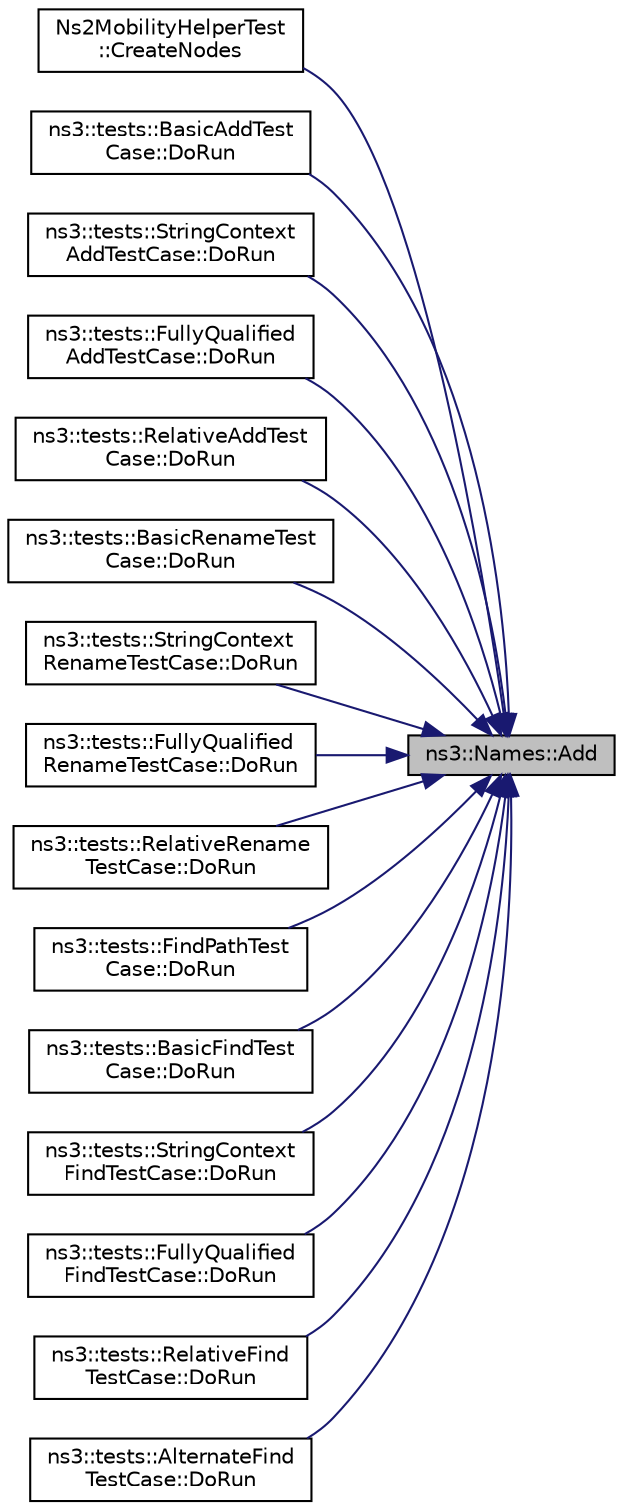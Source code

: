 digraph "ns3::Names::Add"
{
 // LATEX_PDF_SIZE
  edge [fontname="Helvetica",fontsize="10",labelfontname="Helvetica",labelfontsize="10"];
  node [fontname="Helvetica",fontsize="10",shape=record];
  rankdir="RL";
  Node1 [label="ns3::Names::Add",height=0.2,width=0.4,color="black", fillcolor="grey75", style="filled", fontcolor="black",tooltip="Add the association between the string \"name\" and the Ptr<Object> obj."];
  Node1 -> Node2 [dir="back",color="midnightblue",fontsize="10",style="solid",fontname="Helvetica"];
  Node2 [label="Ns2MobilityHelperTest\l::CreateNodes",height=0.2,width=0.4,color="black", fillcolor="white", style="filled",URL="$class_ns2_mobility_helper_test.html#a7246bcc36ef8d9e61e45fabaae5ae47a",tooltip="Create and name nodes."];
  Node1 -> Node3 [dir="back",color="midnightblue",fontsize="10",style="solid",fontname="Helvetica"];
  Node3 [label="ns3::tests::BasicAddTest\lCase::DoRun",height=0.2,width=0.4,color="black", fillcolor="white", style="filled",URL="$classns3_1_1tests_1_1_basic_add_test_case.html#a601227d68988a21ef909966108f7e78d",tooltip="Implementation to actually run this TestCase."];
  Node1 -> Node4 [dir="back",color="midnightblue",fontsize="10",style="solid",fontname="Helvetica"];
  Node4 [label="ns3::tests::StringContext\lAddTestCase::DoRun",height=0.2,width=0.4,color="black", fillcolor="white", style="filled",URL="$classns3_1_1tests_1_1_string_context_add_test_case.html#a6b9f3412ccf57e4739bb7c0ecf041e62",tooltip="Implementation to actually run this TestCase."];
  Node1 -> Node5 [dir="back",color="midnightblue",fontsize="10",style="solid",fontname="Helvetica"];
  Node5 [label="ns3::tests::FullyQualified\lAddTestCase::DoRun",height=0.2,width=0.4,color="black", fillcolor="white", style="filled",URL="$classns3_1_1tests_1_1_fully_qualified_add_test_case.html#a0a4d78803170c87ba439a1886f916b97",tooltip="Implementation to actually run this TestCase."];
  Node1 -> Node6 [dir="back",color="midnightblue",fontsize="10",style="solid",fontname="Helvetica"];
  Node6 [label="ns3::tests::RelativeAddTest\lCase::DoRun",height=0.2,width=0.4,color="black", fillcolor="white", style="filled",URL="$classns3_1_1tests_1_1_relative_add_test_case.html#ad2dc07df2f8c972c1757eae5be08948f",tooltip="Implementation to actually run this TestCase."];
  Node1 -> Node7 [dir="back",color="midnightblue",fontsize="10",style="solid",fontname="Helvetica"];
  Node7 [label="ns3::tests::BasicRenameTest\lCase::DoRun",height=0.2,width=0.4,color="black", fillcolor="white", style="filled",URL="$classns3_1_1tests_1_1_basic_rename_test_case.html#a5d979af403a3318eae1a4d34f43e20eb",tooltip="Implementation to actually run this TestCase."];
  Node1 -> Node8 [dir="back",color="midnightblue",fontsize="10",style="solid",fontname="Helvetica"];
  Node8 [label="ns3::tests::StringContext\lRenameTestCase::DoRun",height=0.2,width=0.4,color="black", fillcolor="white", style="filled",URL="$classns3_1_1tests_1_1_string_context_rename_test_case.html#a68e3488855ade7e26d7b3262c4dcfe04",tooltip="Implementation to actually run this TestCase."];
  Node1 -> Node9 [dir="back",color="midnightblue",fontsize="10",style="solid",fontname="Helvetica"];
  Node9 [label="ns3::tests::FullyQualified\lRenameTestCase::DoRun",height=0.2,width=0.4,color="black", fillcolor="white", style="filled",URL="$classns3_1_1tests_1_1_fully_qualified_rename_test_case.html#ac769891e81e6a11a98e6b32d7403c039",tooltip="Implementation to actually run this TestCase."];
  Node1 -> Node10 [dir="back",color="midnightblue",fontsize="10",style="solid",fontname="Helvetica"];
  Node10 [label="ns3::tests::RelativeRename\lTestCase::DoRun",height=0.2,width=0.4,color="black", fillcolor="white", style="filled",URL="$classns3_1_1tests_1_1_relative_rename_test_case.html#a21859b9f11e1424d981f50c1b3c3a343",tooltip="Implementation to actually run this TestCase."];
  Node1 -> Node11 [dir="back",color="midnightblue",fontsize="10",style="solid",fontname="Helvetica"];
  Node11 [label="ns3::tests::FindPathTest\lCase::DoRun",height=0.2,width=0.4,color="black", fillcolor="white", style="filled",URL="$classns3_1_1tests_1_1_find_path_test_case.html#a8288f2afbe6014671ecc3dcd45b599b9",tooltip="Implementation to actually run this TestCase."];
  Node1 -> Node12 [dir="back",color="midnightblue",fontsize="10",style="solid",fontname="Helvetica"];
  Node12 [label="ns3::tests::BasicFindTest\lCase::DoRun",height=0.2,width=0.4,color="black", fillcolor="white", style="filled",URL="$classns3_1_1tests_1_1_basic_find_test_case.html#a65f759c4ca6be1b23f2897cf04135ded",tooltip="Implementation to actually run this TestCase."];
  Node1 -> Node13 [dir="back",color="midnightblue",fontsize="10",style="solid",fontname="Helvetica"];
  Node13 [label="ns3::tests::StringContext\lFindTestCase::DoRun",height=0.2,width=0.4,color="black", fillcolor="white", style="filled",URL="$classns3_1_1tests_1_1_string_context_find_test_case.html#a50f04086769b492c077822d7417f49f5",tooltip="Implementation to actually run this TestCase."];
  Node1 -> Node14 [dir="back",color="midnightblue",fontsize="10",style="solid",fontname="Helvetica"];
  Node14 [label="ns3::tests::FullyQualified\lFindTestCase::DoRun",height=0.2,width=0.4,color="black", fillcolor="white", style="filled",URL="$classns3_1_1tests_1_1_fully_qualified_find_test_case.html#a08a8bb09d0d1218a3f7605fd3edeaeb4",tooltip="Implementation to actually run this TestCase."];
  Node1 -> Node15 [dir="back",color="midnightblue",fontsize="10",style="solid",fontname="Helvetica"];
  Node15 [label="ns3::tests::RelativeFind\lTestCase::DoRun",height=0.2,width=0.4,color="black", fillcolor="white", style="filled",URL="$classns3_1_1tests_1_1_relative_find_test_case.html#a976fda5cb1f1e5c5573312ad40b7bafb",tooltip="Implementation to actually run this TestCase."];
  Node1 -> Node16 [dir="back",color="midnightblue",fontsize="10",style="solid",fontname="Helvetica"];
  Node16 [label="ns3::tests::AlternateFind\lTestCase::DoRun",height=0.2,width=0.4,color="black", fillcolor="white", style="filled",URL="$classns3_1_1tests_1_1_alternate_find_test_case.html#a2f7594699519a0c40ea5f3157de42c79",tooltip="Implementation to actually run this TestCase."];
}
